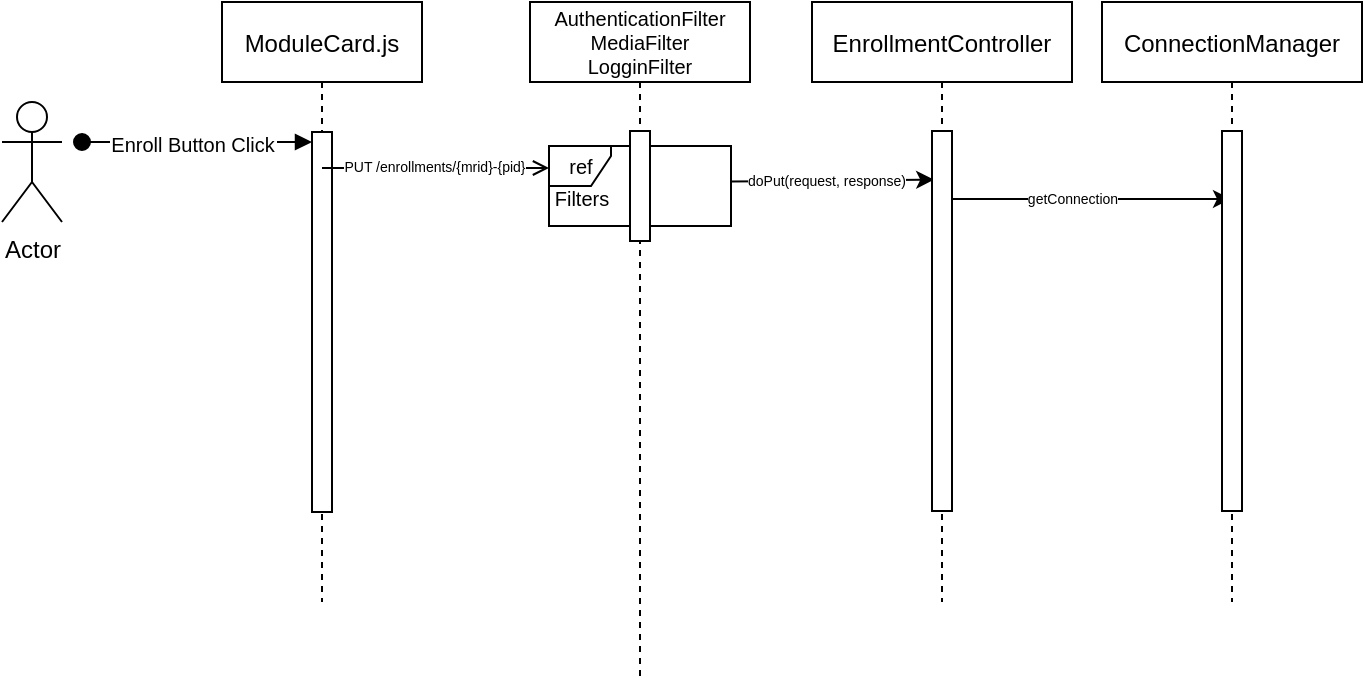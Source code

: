 <mxfile version="17.4.2" type="device"><diagram id="kgpKYQtTHZ0yAKxKKP6v" name="Page-1"><mxGraphModel dx="1718" dy="1021" grid="1" gridSize="10" guides="1" tooltips="1" connect="1" arrows="1" fold="1" page="1" pageScale="1" pageWidth="850" pageHeight="1100" math="0" shadow="0"><root><mxCell id="0"/><mxCell id="1" parent="0"/><mxCell id="MIZX3b2skeIbkeMMeakS-5" value="&lt;font style=&quot;font-size: 10px&quot;&gt;ref&lt;/font&gt;" style="shape=umlFrame;whiteSpace=wrap;html=1;fontSize=10;width=31;height=20;" vertex="1" parent="1"><mxGeometry x="363.5" y="142" width="91" height="40" as="geometry"/></mxCell><mxCell id="3nuBFxr9cyL0pnOWT2aG-1" value="ModuleCard.js" style="shape=umlLifeline;perimeter=lifelinePerimeter;container=1;collapsible=0;recursiveResize=0;rounded=0;shadow=0;strokeWidth=1;" parent="1" vertex="1"><mxGeometry x="200" y="70" width="100" height="300" as="geometry"/></mxCell><mxCell id="3nuBFxr9cyL0pnOWT2aG-2" value="" style="points=[];perimeter=orthogonalPerimeter;rounded=0;shadow=0;strokeWidth=1;" parent="3nuBFxr9cyL0pnOWT2aG-1" vertex="1"><mxGeometry x="45" y="65" width="10" height="190" as="geometry"/></mxCell><mxCell id="3nuBFxr9cyL0pnOWT2aG-3" value="Enroll Button Click" style="verticalAlign=bottom;startArrow=oval;endArrow=block;startSize=8;shadow=0;strokeWidth=1;fontSize=10;" parent="3nuBFxr9cyL0pnOWT2aG-1" target="3nuBFxr9cyL0pnOWT2aG-2" edge="1"><mxGeometry x="-0.035" y="-10" relative="1" as="geometry"><mxPoint x="-70" y="70" as="sourcePoint"/><mxPoint as="offset"/></mxGeometry></mxCell><mxCell id="MIZX3b2skeIbkeMMeakS-1" value="Actor" style="shape=umlActor;verticalLabelPosition=bottom;verticalAlign=top;html=1;outlineConnect=0;" vertex="1" parent="1"><mxGeometry x="90" y="120" width="30" height="60" as="geometry"/></mxCell><mxCell id="MIZX3b2skeIbkeMMeakS-6" value="Filters" style="text;html=1;strokeColor=none;fillColor=none;align=center;verticalAlign=middle;whiteSpace=wrap;rounded=0;fontSize=10;" vertex="1" parent="1"><mxGeometry x="350" y="153" width="60" height="30" as="geometry"/></mxCell><mxCell id="MIZX3b2skeIbkeMMeakS-8" value="" style="endArrow=classic;html=1;rounded=0;entryX=0.11;entryY=0.128;entryDx=0;entryDy=0;entryPerimeter=0;" edge="1" parent="1" target="MIZX3b2skeIbkeMMeakS-17"><mxGeometry width="50" height="50" relative="1" as="geometry"><mxPoint x="454.5" y="159.76" as="sourcePoint"/><mxPoint x="595" y="160" as="targetPoint"/></mxGeometry></mxCell><mxCell id="MIZX3b2skeIbkeMMeakS-10" value="doPut(request, response)" style="edgeLabel;html=1;align=center;verticalAlign=middle;resizable=0;points=[];fontSize=7;" vertex="1" connectable="0" parent="MIZX3b2skeIbkeMMeakS-8"><mxGeometry x="-0.363" relative="1" as="geometry"><mxPoint x="15" as="offset"/></mxGeometry></mxCell><mxCell id="MIZX3b2skeIbkeMMeakS-11" value="AuthenticationFilter&#10;MediaFilter&#10;LogginFilter" style="shape=umlLifeline;perimeter=lifelinePerimeter;container=1;collapsible=0;recursiveResize=0;rounded=0;shadow=0;strokeWidth=1;fontSize=10;" vertex="1" parent="1"><mxGeometry x="354" y="70" width="110" height="340" as="geometry"/></mxCell><mxCell id="MIZX3b2skeIbkeMMeakS-12" value="" style="points=[];perimeter=orthogonalPerimeter;rounded=0;shadow=0;strokeWidth=1;" vertex="1" parent="MIZX3b2skeIbkeMMeakS-11"><mxGeometry x="50" y="64.5" width="10" height="55" as="geometry"/></mxCell><mxCell id="MIZX3b2skeIbkeMMeakS-3" value="" style="endArrow=open;html=1;rounded=0;endFill=0;" edge="1" parent="MIZX3b2skeIbkeMMeakS-11"><mxGeometry width="50" height="50" relative="1" as="geometry"><mxPoint x="-104" y="83" as="sourcePoint"/><mxPoint x="9.5" y="83" as="targetPoint"/></mxGeometry></mxCell><mxCell id="MIZX3b2skeIbkeMMeakS-4" value="PUT /enrollments/{mrid}-{pid}" style="edgeLabel;html=1;align=center;verticalAlign=middle;resizable=0;points=[];fontSize=7;" vertex="1" connectable="0" parent="MIZX3b2skeIbkeMMeakS-3"><mxGeometry x="-0.462" y="-1" relative="1" as="geometry"><mxPoint x="25" y="-1" as="offset"/></mxGeometry></mxCell><mxCell id="MIZX3b2skeIbkeMMeakS-16" value="EnrollmentController" style="shape=umlLifeline;perimeter=lifelinePerimeter;container=1;collapsible=0;recursiveResize=0;rounded=0;shadow=0;strokeWidth=1;" vertex="1" parent="1"><mxGeometry x="495" y="70" width="130" height="300" as="geometry"/></mxCell><mxCell id="MIZX3b2skeIbkeMMeakS-17" value="" style="points=[];perimeter=orthogonalPerimeter;rounded=0;shadow=0;strokeWidth=1;" vertex="1" parent="MIZX3b2skeIbkeMMeakS-16"><mxGeometry x="60" y="64.5" width="10" height="190" as="geometry"/></mxCell><mxCell id="MIZX3b2skeIbkeMMeakS-23" value="" style="endArrow=classic;html=1;rounded=0;" edge="1" parent="MIZX3b2skeIbkeMMeakS-16" target="MIZX3b2skeIbkeMMeakS-21"><mxGeometry width="50" height="50" relative="1" as="geometry"><mxPoint x="70" y="98.47" as="sourcePoint"/><mxPoint x="171.6" y="97.53" as="targetPoint"/></mxGeometry></mxCell><mxCell id="MIZX3b2skeIbkeMMeakS-24" value="getConnection" style="edgeLabel;html=1;align=center;verticalAlign=middle;resizable=0;points=[];fontSize=7;" vertex="1" connectable="0" parent="MIZX3b2skeIbkeMMeakS-23"><mxGeometry x="-0.363" relative="1" as="geometry"><mxPoint x="15" as="offset"/></mxGeometry></mxCell><mxCell id="MIZX3b2skeIbkeMMeakS-21" value="ConnectionManager" style="shape=umlLifeline;perimeter=lifelinePerimeter;container=1;collapsible=0;recursiveResize=0;rounded=0;shadow=0;strokeWidth=1;" vertex="1" parent="1"><mxGeometry x="640" y="70" width="130" height="300" as="geometry"/></mxCell><mxCell id="MIZX3b2skeIbkeMMeakS-22" value="" style="points=[];perimeter=orthogonalPerimeter;rounded=0;shadow=0;strokeWidth=1;" vertex="1" parent="MIZX3b2skeIbkeMMeakS-21"><mxGeometry x="60" y="64.5" width="10" height="190" as="geometry"/></mxCell></root></mxGraphModel></diagram></mxfile>